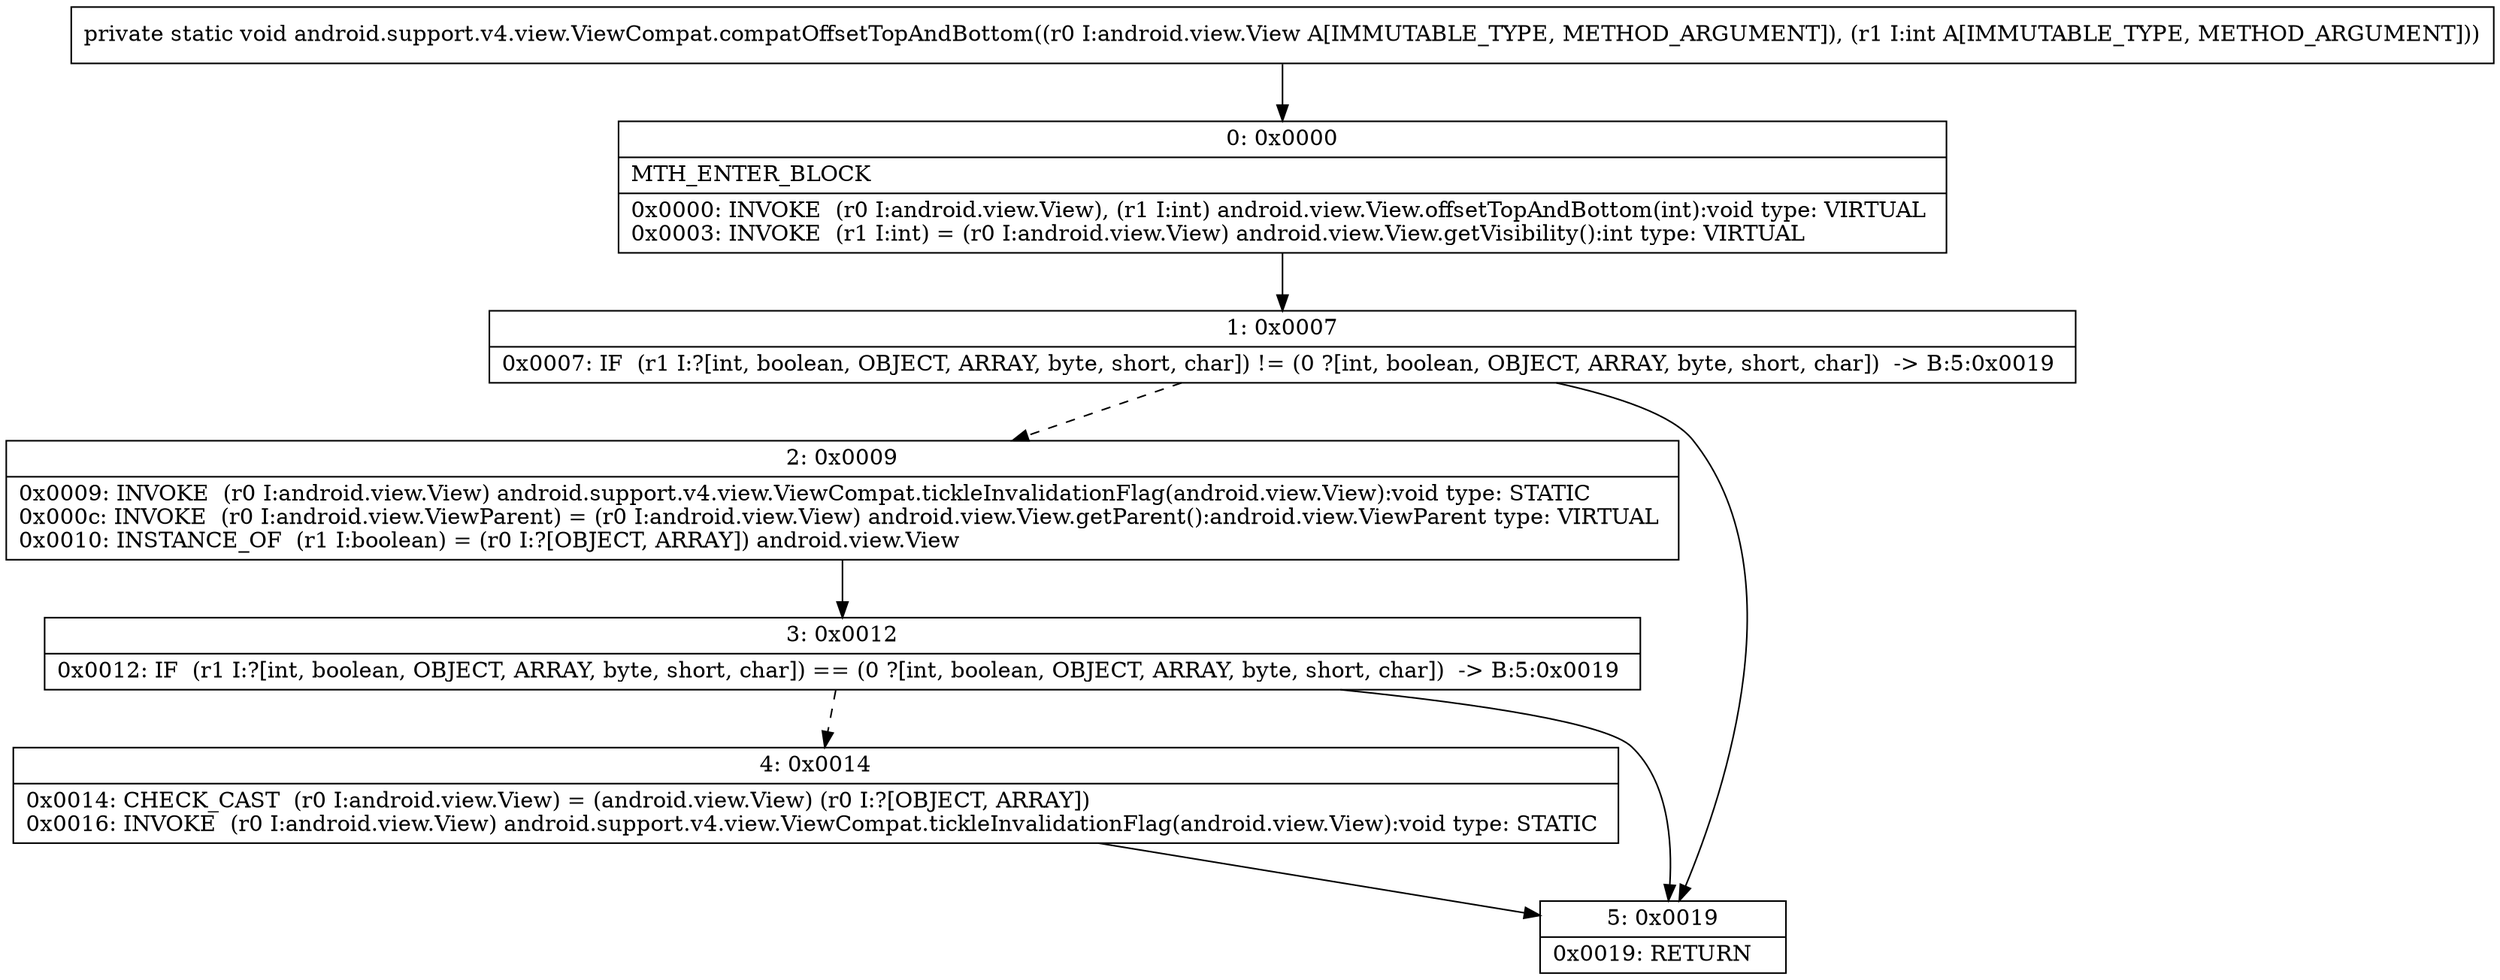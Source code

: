 digraph "CFG forandroid.support.v4.view.ViewCompat.compatOffsetTopAndBottom(Landroid\/view\/View;I)V" {
Node_0 [shape=record,label="{0\:\ 0x0000|MTH_ENTER_BLOCK\l|0x0000: INVOKE  (r0 I:android.view.View), (r1 I:int) android.view.View.offsetTopAndBottom(int):void type: VIRTUAL \l0x0003: INVOKE  (r1 I:int) = (r0 I:android.view.View) android.view.View.getVisibility():int type: VIRTUAL \l}"];
Node_1 [shape=record,label="{1\:\ 0x0007|0x0007: IF  (r1 I:?[int, boolean, OBJECT, ARRAY, byte, short, char]) != (0 ?[int, boolean, OBJECT, ARRAY, byte, short, char])  \-\> B:5:0x0019 \l}"];
Node_2 [shape=record,label="{2\:\ 0x0009|0x0009: INVOKE  (r0 I:android.view.View) android.support.v4.view.ViewCompat.tickleInvalidationFlag(android.view.View):void type: STATIC \l0x000c: INVOKE  (r0 I:android.view.ViewParent) = (r0 I:android.view.View) android.view.View.getParent():android.view.ViewParent type: VIRTUAL \l0x0010: INSTANCE_OF  (r1 I:boolean) = (r0 I:?[OBJECT, ARRAY]) android.view.View \l}"];
Node_3 [shape=record,label="{3\:\ 0x0012|0x0012: IF  (r1 I:?[int, boolean, OBJECT, ARRAY, byte, short, char]) == (0 ?[int, boolean, OBJECT, ARRAY, byte, short, char])  \-\> B:5:0x0019 \l}"];
Node_4 [shape=record,label="{4\:\ 0x0014|0x0014: CHECK_CAST  (r0 I:android.view.View) = (android.view.View) (r0 I:?[OBJECT, ARRAY]) \l0x0016: INVOKE  (r0 I:android.view.View) android.support.v4.view.ViewCompat.tickleInvalidationFlag(android.view.View):void type: STATIC \l}"];
Node_5 [shape=record,label="{5\:\ 0x0019|0x0019: RETURN   \l}"];
MethodNode[shape=record,label="{private static void android.support.v4.view.ViewCompat.compatOffsetTopAndBottom((r0 I:android.view.View A[IMMUTABLE_TYPE, METHOD_ARGUMENT]), (r1 I:int A[IMMUTABLE_TYPE, METHOD_ARGUMENT])) }"];
MethodNode -> Node_0;
Node_0 -> Node_1;
Node_1 -> Node_2[style=dashed];
Node_1 -> Node_5;
Node_2 -> Node_3;
Node_3 -> Node_4[style=dashed];
Node_3 -> Node_5;
Node_4 -> Node_5;
}

